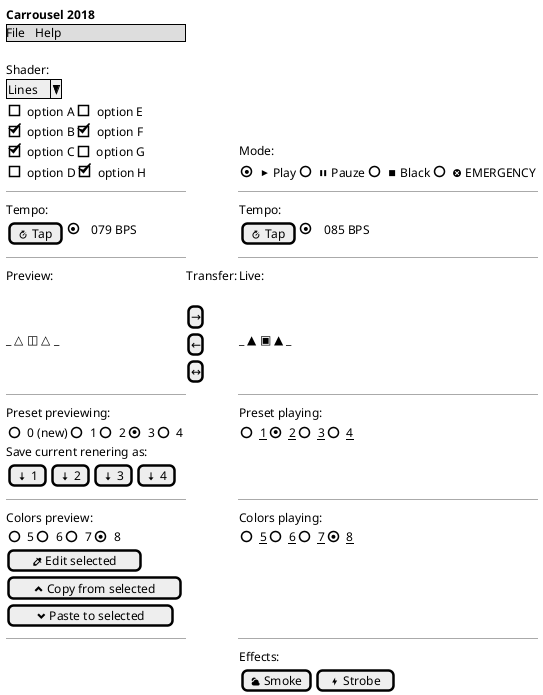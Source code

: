 @startuml

salt
{

<b>Carrousel 2018

{* File | Help }

.       | . | .
Shader: | . | .
^Lines^ | . | .
{ [ ] option A | [ ] option E } | . | .
{ [X] option B | [X] option F } | . | .
{ [X] option C | [ ] option G } | . | Mode:
{ [ ] option D | [X] option H } | . | { (X) <&media-play> Play | () <&media-pause> Pauze | () <&media-stop> Black | () <&circle-x> EMERGENCY }
--        | .         | --
Tempo:    | .         | Tempo:
{ [<&timer> Tap] | (X) | 079 BPS } | .    | { [<&timer> Tap] | (X) | 085 BPS }
--        | .         | --
Preview:  | Transfer: | Live:
.         | .         | .
.         | [→]       | .
_ △ ◫ △ _ | [←]       | _ ▲ ▣ ▲ _
.         | [↔]       | .
--        | .         | --
Preset previewing: | . | Preset playing:
{ () 0 (new) | () 1 | () 2 | (X) 3 | () 4 } | . | { () <u>1 | (X) <u>2 | () <u>3 | () <u>4 }
Save current renering as: | . | .
{ [<&arrow-bottom> 1] | [<&arrow-bottom> 2] | [<&arrow-bottom> 3] | [<&arrow-bottom> 4] } | . | .
--  | . | --
Colors preview: | . | Colors playing:
{ () 5 | () 6 | () 7 | (X) 8 } | . | { () <u>5 | () <u>6 | () <u>7 | (X) <u>8 }
[<&eyedropper> Edit selected]     | . | .
[<&chevron-top> Copy from selected]     | . | .
[<&chevron-bottom> Paste to selected] | . | .
-- | . | --
.  | . | Effects:
.  | . | { [<&cloudy> Smoke] | [<&bolt> Strobe] }

}

@enduml
